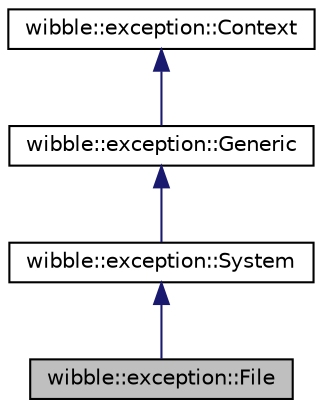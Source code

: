 digraph G
{
  edge [fontname="Helvetica",fontsize="10",labelfontname="Helvetica",labelfontsize="10"];
  node [fontname="Helvetica",fontsize="10",shape=record];
  Node1 [label="wibble::exception::File",height=0.2,width=0.4,color="black", fillcolor="grey75", style="filled" fontcolor="black"];
  Node2 -> Node1 [dir="back",color="midnightblue",fontsize="10",style="solid",fontname="Helvetica"];
  Node2 [label="wibble::exception::System",height=0.2,width=0.4,color="black", fillcolor="white", style="filled",URL="$classwibble_1_1exception_1_1System.html",tooltip="Base class for system exceptions."];
  Node3 -> Node2 [dir="back",color="midnightblue",fontsize="10",style="solid",fontname="Helvetica"];
  Node3 [label="wibble::exception::Generic",height=0.2,width=0.4,color="black", fillcolor="white", style="filled",URL="$classwibble_1_1exception_1_1Generic.html",tooltip="Base class for all exceptions."];
  Node4 -> Node3 [dir="back",color="midnightblue",fontsize="10",style="solid",fontname="Helvetica"];
  Node4 [label="wibble::exception::Context",height=0.2,width=0.4,color="black", fillcolor="white", style="filled",URL="$classwibble_1_1exception_1_1Context.html",tooltip="Store context information for an exception."];
}
